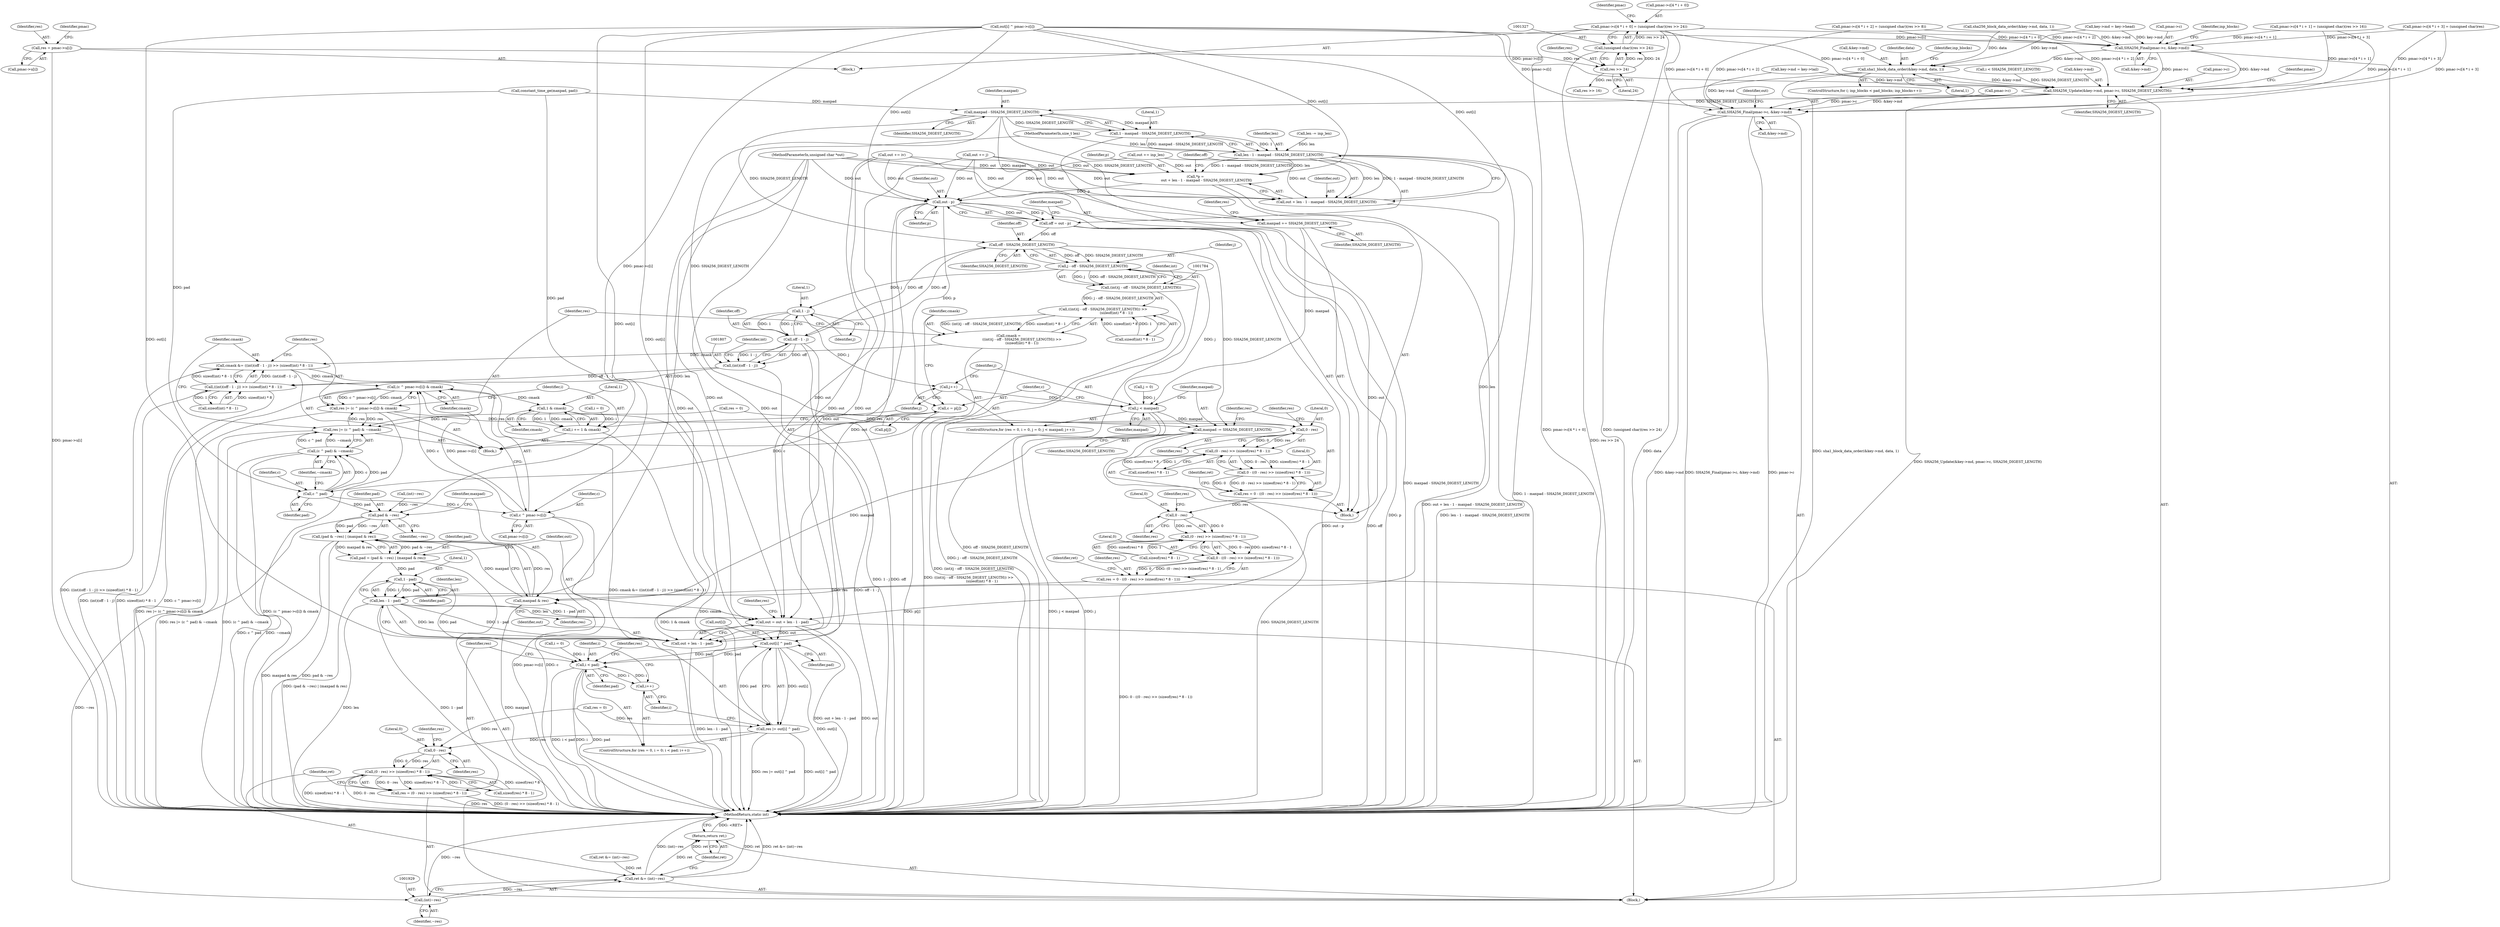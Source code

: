 digraph "0_openssl_68595c0c2886e7942a14f98c17a55a88afb6c292_0@array" {
"1001316" [label="(Call,pmac->c[4 * i + 0] = (unsigned char)(res >> 24))"];
"1001326" [label="(Call,(unsigned char)(res >> 24))"];
"1001328" [label="(Call,res >> 24)"];
"1001309" [label="(Call,res = pmac->u[i])"];
"1001632" [label="(Call,SHA256_Final(pmac->c, &key->md))"];
"1001696" [label="(Call,sha1_block_data_order(&key->md, data, 1))"];
"1001710" [label="(Call,SHA256_Update(&key->md, pmac->c, SHA256_DIGEST_LENGTH))"];
"1001719" [label="(Call,SHA256_Final(pmac->c, &key->md))"];
"1001743" [label="(Call,maxpad - SHA256_DIGEST_LENGTH)"];
"1001741" [label="(Call,1 - maxpad - SHA256_DIGEST_LENGTH)"];
"1001739" [label="(Call,len - 1 - maxpad - SHA256_DIGEST_LENGTH)"];
"1001735" [label="(Call,*p =\n                    out + len - 1 - maxpad - SHA256_DIGEST_LENGTH)"];
"1001749" [label="(Call,out - p)"];
"1001747" [label="(Call,off = out - p)"];
"1001787" [label="(Call,off - SHA256_DIGEST_LENGTH)"];
"1001785" [label="(Call,j - off - SHA256_DIGEST_LENGTH)"];
"1001783" [label="(Call,(int)(j - off - SHA256_DIGEST_LENGTH))"];
"1001782" [label="(Call,((int)(j - off - SHA256_DIGEST_LENGTH)) >>\n                        (sizeof(int) * 8 - 1))"];
"1001780" [label="(Call,cmask =\n                        ((int)(j - off - SHA256_DIGEST_LENGTH)) >>\n                        (sizeof(int) * 8 - 1))"];
"1001803" [label="(Call,cmask &= ((int)(off - 1 - j)) >> (sizeof(int) * 8 - 1))"];
"1001821" [label="(Call,(c ^ pmac->c[i]) & cmask)"];
"1001819" [label="(Call,res |= (c ^ pmac->c[i]) & cmask)"];
"1001796" [label="(Call,res |= (c ^ pad) & ~cmask)"];
"1001843" [label="(Call,0 - res)"];
"1001842" [label="(Call,(0 - res) >> (sizeof(res) * 8 - 1))"];
"1001840" [label="(Call,0 - ((0 - res) >> (sizeof(res) * 8 - 1)))"];
"1001838" [label="(Call,res = 0 - ((0 - res) >> (sizeof(res) * 8 - 1)))"];
"1001862" [label="(Call,0 - res)"];
"1001861" [label="(Call,(0 - res) >> (sizeof(res) * 8 - 1))"];
"1001859" [label="(Call,0 - ((0 - res) >> (sizeof(res) * 8 - 1)))"];
"1001857" [label="(Call,res = 0 - ((0 - res) >> (sizeof(res) * 8 - 1)))"];
"1001882" [label="(Call,maxpad & res)"];
"1001878" [label="(Call,(pad & ~res) | (maxpad & res))"];
"1001876" [label="(Call,pad = (pad & ~res) | (maxpad & res))"];
"1001891" [label="(Call,1 - pad)"];
"1001889" [label="(Call,len - 1 - pad)"];
"1001885" [label="(Call,out = out + len - 1 - pad)"];
"1001909" [label="(Call,out[i] ^ pad)"];
"1001902" [label="(Call,i < pad)"];
"1001905" [label="(Call,i++)"];
"1001907" [label="(Call,res |= out[i] ^ pad)"];
"1001917" [label="(Call,0 - res)"];
"1001916" [label="(Call,(0 - res) >> (sizeof(res) * 8 - 1))"];
"1001914" [label="(Call,res = (0 - res) >> (sizeof(res) * 8 - 1))"];
"1001887" [label="(Call,out + len - 1 - pad)"];
"1001832" [label="(Call,1 & cmask)"];
"1001830" [label="(Call,i += 1 & cmask)"];
"1001810" [label="(Call,1 - j)"];
"1001772" [label="(Call,j++)"];
"1001769" [label="(Call,j < maxpad)"];
"1001835" [label="(Call,maxpad -= SHA256_DIGEST_LENGTH)"];
"1001808" [label="(Call,off - 1 - j)"];
"1001806" [label="(Call,(int)(off - 1 - j))"];
"1001805" [label="(Call,((int)(off - 1 - j)) >> (sizeof(int) * 8 - 1))"];
"1001775" [label="(Call,c = p[j])"];
"1001799" [label="(Call,c ^ pad)"];
"1001798" [label="(Call,(c ^ pad) & ~cmask)"];
"1001822" [label="(Call,c ^ pmac->c[i])"];
"1001879" [label="(Call,pad & ~res)"];
"1001928" [label="(Call,(int)~res)"];
"1001926" [label="(Call,ret &= (int)~res)"];
"1001931" [label="(Return,return ret;)"];
"1001737" [label="(Call,out + len - 1 - maxpad - SHA256_DIGEST_LENGTH)"];
"1001754" [label="(Call,maxpad += SHA256_DIGEST_LENGTH)"];
"1001816" [label="(Identifier,int)"];
"1001883" [label="(Identifier,maxpad)"];
"1001757" [label="(ControlStructure,for (res = 0, i = 0, j = 0; j < maxpad; j++))"];
"1001890" [label="(Identifier,len)"];
"1001914" [label="(Call,res = (0 - res) >> (sizeof(res) * 8 - 1))"];
"1001809" [label="(Identifier,off)"];
"1001346" [label="(Call,pmac->c[4 * i + 2] = (unsigned char)(res >> 8))"];
"1001879" [label="(Call,pad & ~res)"];
"1001906" [label="(Identifier,i)"];
"1001878" [label="(Call,(pad & ~res) | (maxpad & res))"];
"1000724" [label="(Call,out += j)"];
"1001861" [label="(Call,(0 - res) >> (sizeof(res) * 8 - 1))"];
"1001835" [label="(Call,maxpad -= SHA256_DIGEST_LENGTH)"];
"1001743" [label="(Call,maxpad - SHA256_DIGEST_LENGTH)"];
"1001775" [label="(Call,c = p[j])"];
"1001834" [label="(Identifier,cmask)"];
"1001763" [label="(Call,i = 0)"];
"1001696" [label="(Call,sha1_block_data_order(&key->md, data, 1))"];
"1001888" [label="(Identifier,out)"];
"1001690" [label="(ControlStructure,for (; inp_blocks < pad_blocks; inp_blocks++))"];
"1001715" [label="(Call,pmac->c)"];
"1001843" [label="(Call,0 - res)"];
"1001361" [label="(Call,pmac->c[4 * i + 3] = (unsigned char)res)"];
"1001771" [label="(Identifier,maxpad)"];
"1000125" [label="(MethodParameterIn,unsigned char *out)"];
"1001824" [label="(Call,pmac->c[i])"];
"1001842" [label="(Call,(0 - res) >> (sizeof(res) * 8 - 1))"];
"1001710" [label="(Call,SHA256_Update(&key->md, pmac->c, SHA256_DIGEST_LENGTH))"];
"1001857" [label="(Call,res = 0 - ((0 - res) >> (sizeof(res) * 8 - 1)))"];
"1001772" [label="(Call,j++)"];
"1001748" [label="(Identifier,off)"];
"1001833" [label="(Literal,1)"];
"1001887" [label="(Call,out + len - 1 - pad)"];
"1001822" [label="(Call,c ^ pmac->c[i])"];
"1001904" [label="(Identifier,pad)"];
"1001923" [label="(Identifier,res)"];
"1001770" [label="(Identifier,j)"];
"1001701" [label="(Identifier,data)"];
"1001899" [label="(Call,i = 0)"];
"1001917" [label="(Call,0 - res)"];
"1001849" [label="(Identifier,res)"];
"1001787" [label="(Call,off - SHA256_DIGEST_LENGTH)"];
"1001853" [label="(Identifier,ret)"];
"1001821" [label="(Call,(c ^ pmac->c[i]) & cmask)"];
"1001760" [label="(Identifier,res)"];
"1001328" [label="(Call,res >> 24)"];
"1001636" [label="(Call,&key->md)"];
"1001865" [label="(Call,sizeof(res) * 8 - 1)"];
"1001308" [label="(Block,)"];
"1001863" [label="(Literal,0)"];
"1001920" [label="(Call,sizeof(res) * 8 - 1)"];
"1001932" [label="(Identifier,ret)"];
"1001697" [label="(Call,&key->md)"];
"1001383" [label="(Call,sha256_block_data_order(&key->md, data, 1))"];
"1001310" [label="(Identifier,res)"];
"1001644" [label="(Identifier,inp_blocks)"];
"1001800" [label="(Identifier,c)"];
"1000127" [label="(MethodParameterIn,size_t len)"];
"1001805" [label="(Call,((int)(off - 1 - j)) >> (sizeof(int) * 8 - 1))"];
"1001896" [label="(Call,res = 0)"];
"1001632" [label="(Call,SHA256_Final(pmac->c, &key->md))"];
"1001808" [label="(Call,off - 1 - j)"];
"1001777" [label="(Call,p[j])"];
"1001893" [label="(Identifier,pad)"];
"1001845" [label="(Identifier,res)"];
"1001931" [label="(Return,return ret;)"];
"1001334" [label="(Identifier,pmac)"];
"1001782" [label="(Call,((int)(j - off - SHA256_DIGEST_LENGTH)) >>\n                        (sizeof(int) * 8 - 1))"];
"1001892" [label="(Literal,1)"];
"1001858" [label="(Identifier,res)"];
"1001723" [label="(Call,&key->md)"];
"1001773" [label="(Identifier,j)"];
"1001786" [label="(Identifier,j)"];
"1001740" [label="(Identifier,len)"];
"1001733" [label="(Block,)"];
"1001823" [label="(Identifier,c)"];
"1001859" [label="(Call,0 - ((0 - res) >> (sizeof(res) * 8 - 1)))"];
"1001739" [label="(Call,len - 1 - maxpad - SHA256_DIGEST_LENGTH)"];
"1001903" [label="(Identifier,i)"];
"1001840" [label="(Call,0 - ((0 - res) >> (sizeof(res) * 8 - 1)))"];
"1001781" [label="(Identifier,cmask)"];
"1001884" [label="(Identifier,res)"];
"1001702" [label="(Literal,1)"];
"1001735" [label="(Call,*p =\n                    out + len - 1 - maxpad - SHA256_DIGEST_LENGTH)"];
"1001316" [label="(Call,pmac->c[4 * i + 0] = (unsigned char)(res >> 24))"];
"1000580" [label="(Call,out += iv)"];
"1001798" [label="(Call,(c ^ pad) & ~cmask)"];
"1001876" [label="(Call,pad = (pad & ~res) | (maxpad & res))"];
"1001769" [label="(Call,j < maxpad)"];
"1001343" [label="(Call,res >> 16)"];
"1001727" [label="(Call,out += inp_len)"];
"1001793" [label="(Identifier,int)"];
"1001930" [label="(Identifier,~res)"];
"1001633" [label="(Call,pmac->c)"];
"1001891" [label="(Call,1 - pad)"];
"1001728" [label="(Identifier,out)"];
"1000546" [label="(Call,i < SHA256_DIGEST_LENGTH)"];
"1001846" [label="(Call,sizeof(res) * 8 - 1)"];
"1001860" [label="(Literal,0)"];
"1001317" [label="(Call,pmac->c[4 * i + 0])"];
"1001796" [label="(Call,res |= (c ^ pad) & ~cmask)"];
"1001711" [label="(Call,&key->md)"];
"1001839" [label="(Identifier,res)"];
"1001928" [label="(Call,(int)~res)"];
"1001915" [label="(Identifier,res)"];
"1001802" [label="(Identifier,~cmask)"];
"1001841" [label="(Literal,0)"];
"1001873" [label="(Call,(int)~res)"];
"1001913" [label="(Identifier,pad)"];
"1001751" [label="(Identifier,p)"];
"1001776" [label="(Identifier,c)"];
"1001927" [label="(Identifier,ret)"];
"1001905" [label="(Call,i++)"];
"1001780" [label="(Call,cmask =\n                        ((int)(j - off - SHA256_DIGEST_LENGTH)) >>\n                        (sizeof(int) * 8 - 1))"];
"1001754" [label="(Call,maxpad += SHA256_DIGEST_LENGTH)"];
"1001804" [label="(Identifier,cmask)"];
"1001907" [label="(Call,res |= out[i] ^ pad)"];
"1001801" [label="(Identifier,pad)"];
"1001737" [label="(Call,out + len - 1 - maxpad - SHA256_DIGEST_LENGTH)"];
"1001785" [label="(Call,j - off - SHA256_DIGEST_LENGTH)"];
"1001755" [label="(Identifier,maxpad)"];
"1001872" [label="(Identifier,ret)"];
"1000496" [label="(Block,)"];
"1001720" [label="(Call,pmac->c)"];
"1001812" [label="(Identifier,j)"];
"1001790" [label="(Call,sizeof(int) * 8 - 1)"];
"1001788" [label="(Identifier,off)"];
"1001783" [label="(Call,(int)(j - off - SHA256_DIGEST_LENGTH))"];
"1001889" [label="(Call,len - 1 - pad)"];
"1001944" [label="(MethodReturn,static int)"];
"1001909" [label="(Call,out[i] ^ pad)"];
"1001910" [label="(Call,out[i])"];
"1001703" [label="(Call,key->md = key->tail)"];
"1001730" [label="(Call,len -= inp_len)"];
"1001844" [label="(Literal,0)"];
"1001719" [label="(Call,SHA256_Final(pmac->c, &key->md))"];
"1001882" [label="(Call,maxpad & res)"];
"1001326" [label="(Call,(unsigned char)(res >> 24))"];
"1001311" [label="(Call,pmac->u[i])"];
"1001744" [label="(Identifier,maxpad)"];
"1001797" [label="(Identifier,res)"];
"1001819" [label="(Call,res |= (c ^ pmac->c[i]) & cmask)"];
"1001799" [label="(Call,c ^ pad)"];
"1001871" [label="(Call,ret &= (int)~res)"];
"1001820" [label="(Identifier,res)"];
"1001747" [label="(Call,off = out - p)"];
"1001880" [label="(Identifier,pad)"];
"1001902" [label="(Call,i < pad)"];
"1001750" [label="(Identifier,out)"];
"1001916" [label="(Call,(0 - res) >> (sizeof(res) * 8 - 1))"];
"1001745" [label="(Identifier,SHA256_DIGEST_LENGTH)"];
"1001741" [label="(Call,1 - maxpad - SHA256_DIGEST_LENGTH)"];
"1001897" [label="(Identifier,res)"];
"1001806" [label="(Call,(int)(off - 1 - j))"];
"1001832" [label="(Call,1 & cmask)"];
"1001718" [label="(Identifier,SHA256_DIGEST_LENGTH)"];
"1001742" [label="(Literal,1)"];
"1001836" [label="(Identifier,maxpad)"];
"1001831" [label="(Identifier,i)"];
"1001926" [label="(Call,ret &= (int)~res)"];
"1001908" [label="(Identifier,res)"];
"1001868" [label="(Identifier,res)"];
"1000629" [label="(Call,constant_time_ge(maxpad, pad))"];
"1001736" [label="(Identifier,p)"];
"1001329" [label="(Identifier,res)"];
"1001695" [label="(Identifier,inp_blocks)"];
"1001331" [label="(Call,pmac->c[4 * i + 1] = (unsigned char)(res >> 16))"];
"1000553" [label="(Call,out[i] ^ pmac->c[i])"];
"1001862" [label="(Call,0 - res)"];
"1001829" [label="(Identifier,cmask)"];
"1001813" [label="(Call,sizeof(int) * 8 - 1)"];
"1001738" [label="(Identifier,out)"];
"1001881" [label="(Identifier,~res)"];
"1001803" [label="(Call,cmask &= ((int)(off - 1 - j)) >> (sizeof(int) * 8 - 1))"];
"1001918" [label="(Literal,0)"];
"1001885" [label="(Call,out = out + len - 1 - pad)"];
"1001330" [label="(Literal,24)"];
"1001810" [label="(Call,1 - j)"];
"1001811" [label="(Literal,1)"];
"1001721" [label="(Identifier,pmac)"];
"1000669" [label="(Call,key->md = key->head)"];
"1001774" [label="(Block,)"];
"1001894" [label="(ControlStructure,for (res = 0, i = 0; i < pad; i++))"];
"1001749" [label="(Call,out - p)"];
"1001759" [label="(Call,res = 0)"];
"1001877" [label="(Identifier,pad)"];
"1001886" [label="(Identifier,out)"];
"1001838" [label="(Call,res = 0 - ((0 - res) >> (sizeof(res) * 8 - 1)))"];
"1001766" [label="(Call,j = 0)"];
"1001837" [label="(Identifier,SHA256_DIGEST_LENGTH)"];
"1001919" [label="(Identifier,res)"];
"1001756" [label="(Identifier,SHA256_DIGEST_LENGTH)"];
"1001319" [label="(Identifier,pmac)"];
"1001864" [label="(Identifier,res)"];
"1001309" [label="(Call,res = pmac->u[i])"];
"1001830" [label="(Call,i += 1 & cmask)"];
"1001789" [label="(Identifier,SHA256_DIGEST_LENGTH)"];
"1001316" -> "1001308"  [label="AST: "];
"1001316" -> "1001326"  [label="CFG: "];
"1001317" -> "1001316"  [label="AST: "];
"1001326" -> "1001316"  [label="AST: "];
"1001334" -> "1001316"  [label="CFG: "];
"1001316" -> "1001944"  [label="DDG: (unsigned char)(res >> 24)"];
"1001316" -> "1001944"  [label="DDG: pmac->c[4 * i + 0]"];
"1001326" -> "1001316"  [label="DDG: res >> 24"];
"1001316" -> "1001632"  [label="DDG: pmac->c[4 * i + 0]"];
"1001316" -> "1001710"  [label="DDG: pmac->c[4 * i + 0]"];
"1001316" -> "1001719"  [label="DDG: pmac->c[4 * i + 0]"];
"1001326" -> "1001328"  [label="CFG: "];
"1001327" -> "1001326"  [label="AST: "];
"1001328" -> "1001326"  [label="AST: "];
"1001326" -> "1001944"  [label="DDG: res >> 24"];
"1001328" -> "1001326"  [label="DDG: res"];
"1001328" -> "1001326"  [label="DDG: 24"];
"1001328" -> "1001330"  [label="CFG: "];
"1001329" -> "1001328"  [label="AST: "];
"1001330" -> "1001328"  [label="AST: "];
"1001309" -> "1001328"  [label="DDG: res"];
"1001328" -> "1001343"  [label="DDG: res"];
"1001309" -> "1001308"  [label="AST: "];
"1001309" -> "1001311"  [label="CFG: "];
"1001310" -> "1001309"  [label="AST: "];
"1001311" -> "1001309"  [label="AST: "];
"1001319" -> "1001309"  [label="CFG: "];
"1001309" -> "1001944"  [label="DDG: pmac->u[i]"];
"1001632" -> "1000496"  [label="AST: "];
"1001632" -> "1001636"  [label="CFG: "];
"1001633" -> "1001632"  [label="AST: "];
"1001636" -> "1001632"  [label="AST: "];
"1001644" -> "1001632"  [label="CFG: "];
"1001331" -> "1001632"  [label="DDG: pmac->c[4 * i + 1]"];
"1000553" -> "1001632"  [label="DDG: pmac->c[i]"];
"1001346" -> "1001632"  [label="DDG: pmac->c[4 * i + 2]"];
"1001361" -> "1001632"  [label="DDG: pmac->c[4 * i + 3]"];
"1001383" -> "1001632"  [label="DDG: &key->md"];
"1000669" -> "1001632"  [label="DDG: key->md"];
"1001632" -> "1001696"  [label="DDG: &key->md"];
"1001632" -> "1001710"  [label="DDG: &key->md"];
"1001632" -> "1001710"  [label="DDG: pmac->c"];
"1001696" -> "1001690"  [label="AST: "];
"1001696" -> "1001702"  [label="CFG: "];
"1001697" -> "1001696"  [label="AST: "];
"1001701" -> "1001696"  [label="AST: "];
"1001702" -> "1001696"  [label="AST: "];
"1001695" -> "1001696"  [label="CFG: "];
"1001696" -> "1001944"  [label="DDG: sha1_block_data_order(&key->md, data, 1)"];
"1001696" -> "1001944"  [label="DDG: data"];
"1000669" -> "1001696"  [label="DDG: key->md"];
"1001383" -> "1001696"  [label="DDG: data"];
"1001696" -> "1001710"  [label="DDG: &key->md"];
"1001710" -> "1000496"  [label="AST: "];
"1001710" -> "1001718"  [label="CFG: "];
"1001711" -> "1001710"  [label="AST: "];
"1001715" -> "1001710"  [label="AST: "];
"1001718" -> "1001710"  [label="AST: "];
"1001721" -> "1001710"  [label="CFG: "];
"1001710" -> "1001944"  [label="DDG: SHA256_Update(&key->md, pmac->c, SHA256_DIGEST_LENGTH)"];
"1001703" -> "1001710"  [label="DDG: key->md"];
"1001331" -> "1001710"  [label="DDG: pmac->c[4 * i + 1]"];
"1001346" -> "1001710"  [label="DDG: pmac->c[4 * i + 2]"];
"1001361" -> "1001710"  [label="DDG: pmac->c[4 * i + 3]"];
"1000553" -> "1001710"  [label="DDG: pmac->c[i]"];
"1000546" -> "1001710"  [label="DDG: SHA256_DIGEST_LENGTH"];
"1001710" -> "1001719"  [label="DDG: pmac->c"];
"1001710" -> "1001719"  [label="DDG: &key->md"];
"1001710" -> "1001743"  [label="DDG: SHA256_DIGEST_LENGTH"];
"1001719" -> "1000496"  [label="AST: "];
"1001719" -> "1001723"  [label="CFG: "];
"1001720" -> "1001719"  [label="AST: "];
"1001723" -> "1001719"  [label="AST: "];
"1001728" -> "1001719"  [label="CFG: "];
"1001719" -> "1001944"  [label="DDG: SHA256_Final(pmac->c, &key->md)"];
"1001719" -> "1001944"  [label="DDG: pmac->c"];
"1001719" -> "1001944"  [label="DDG: &key->md"];
"1001331" -> "1001719"  [label="DDG: pmac->c[4 * i + 1]"];
"1000553" -> "1001719"  [label="DDG: pmac->c[i]"];
"1001346" -> "1001719"  [label="DDG: pmac->c[4 * i + 2]"];
"1001361" -> "1001719"  [label="DDG: pmac->c[4 * i + 3]"];
"1001703" -> "1001719"  [label="DDG: key->md"];
"1001743" -> "1001741"  [label="AST: "];
"1001743" -> "1001745"  [label="CFG: "];
"1001744" -> "1001743"  [label="AST: "];
"1001745" -> "1001743"  [label="AST: "];
"1001741" -> "1001743"  [label="CFG: "];
"1001743" -> "1001741"  [label="DDG: maxpad"];
"1001743" -> "1001741"  [label="DDG: SHA256_DIGEST_LENGTH"];
"1000629" -> "1001743"  [label="DDG: maxpad"];
"1001743" -> "1001754"  [label="DDG: SHA256_DIGEST_LENGTH"];
"1001743" -> "1001754"  [label="DDG: maxpad"];
"1001743" -> "1001787"  [label="DDG: SHA256_DIGEST_LENGTH"];
"1001743" -> "1001835"  [label="DDG: SHA256_DIGEST_LENGTH"];
"1001741" -> "1001739"  [label="AST: "];
"1001742" -> "1001741"  [label="AST: "];
"1001739" -> "1001741"  [label="CFG: "];
"1001741" -> "1001944"  [label="DDG: maxpad - SHA256_DIGEST_LENGTH"];
"1001741" -> "1001739"  [label="DDG: 1"];
"1001741" -> "1001739"  [label="DDG: maxpad - SHA256_DIGEST_LENGTH"];
"1001739" -> "1001737"  [label="AST: "];
"1001740" -> "1001739"  [label="AST: "];
"1001737" -> "1001739"  [label="CFG: "];
"1001739" -> "1001944"  [label="DDG: 1 - maxpad - SHA256_DIGEST_LENGTH"];
"1001739" -> "1001735"  [label="DDG: len"];
"1001739" -> "1001735"  [label="DDG: 1 - maxpad - SHA256_DIGEST_LENGTH"];
"1001739" -> "1001737"  [label="DDG: len"];
"1001739" -> "1001737"  [label="DDG: 1 - maxpad - SHA256_DIGEST_LENGTH"];
"1001730" -> "1001739"  [label="DDG: len"];
"1000127" -> "1001739"  [label="DDG: len"];
"1001739" -> "1001889"  [label="DDG: len"];
"1001735" -> "1001733"  [label="AST: "];
"1001735" -> "1001737"  [label="CFG: "];
"1001736" -> "1001735"  [label="AST: "];
"1001737" -> "1001735"  [label="AST: "];
"1001748" -> "1001735"  [label="CFG: "];
"1001735" -> "1001944"  [label="DDG: out + len - 1 - maxpad - SHA256_DIGEST_LENGTH"];
"1001727" -> "1001735"  [label="DDG: out"];
"1000553" -> "1001735"  [label="DDG: out[i]"];
"1000125" -> "1001735"  [label="DDG: out"];
"1000580" -> "1001735"  [label="DDG: out"];
"1000724" -> "1001735"  [label="DDG: out"];
"1001735" -> "1001749"  [label="DDG: p"];
"1001749" -> "1001747"  [label="AST: "];
"1001749" -> "1001751"  [label="CFG: "];
"1001750" -> "1001749"  [label="AST: "];
"1001751" -> "1001749"  [label="AST: "];
"1001747" -> "1001749"  [label="CFG: "];
"1001749" -> "1001944"  [label="DDG: p"];
"1001749" -> "1001747"  [label="DDG: out"];
"1001749" -> "1001747"  [label="DDG: p"];
"1000553" -> "1001749"  [label="DDG: out[i]"];
"1000125" -> "1001749"  [label="DDG: out"];
"1000580" -> "1001749"  [label="DDG: out"];
"1001727" -> "1001749"  [label="DDG: out"];
"1000724" -> "1001749"  [label="DDG: out"];
"1001749" -> "1001775"  [label="DDG: p"];
"1001749" -> "1001885"  [label="DDG: out"];
"1001749" -> "1001887"  [label="DDG: out"];
"1001747" -> "1001733"  [label="AST: "];
"1001748" -> "1001747"  [label="AST: "];
"1001755" -> "1001747"  [label="CFG: "];
"1001747" -> "1001944"  [label="DDG: off"];
"1001747" -> "1001944"  [label="DDG: out - p"];
"1001747" -> "1001787"  [label="DDG: off"];
"1001787" -> "1001785"  [label="AST: "];
"1001787" -> "1001789"  [label="CFG: "];
"1001788" -> "1001787"  [label="AST: "];
"1001789" -> "1001787"  [label="AST: "];
"1001785" -> "1001787"  [label="CFG: "];
"1001787" -> "1001785"  [label="DDG: off"];
"1001787" -> "1001785"  [label="DDG: SHA256_DIGEST_LENGTH"];
"1001808" -> "1001787"  [label="DDG: off"];
"1001787" -> "1001808"  [label="DDG: off"];
"1001787" -> "1001835"  [label="DDG: SHA256_DIGEST_LENGTH"];
"1001785" -> "1001783"  [label="AST: "];
"1001786" -> "1001785"  [label="AST: "];
"1001783" -> "1001785"  [label="CFG: "];
"1001785" -> "1001944"  [label="DDG: off - SHA256_DIGEST_LENGTH"];
"1001785" -> "1001783"  [label="DDG: j"];
"1001785" -> "1001783"  [label="DDG: off - SHA256_DIGEST_LENGTH"];
"1001769" -> "1001785"  [label="DDG: j"];
"1001785" -> "1001810"  [label="DDG: j"];
"1001783" -> "1001782"  [label="AST: "];
"1001784" -> "1001783"  [label="AST: "];
"1001793" -> "1001783"  [label="CFG: "];
"1001783" -> "1001944"  [label="DDG: j - off - SHA256_DIGEST_LENGTH"];
"1001783" -> "1001782"  [label="DDG: j - off - SHA256_DIGEST_LENGTH"];
"1001782" -> "1001780"  [label="AST: "];
"1001782" -> "1001790"  [label="CFG: "];
"1001790" -> "1001782"  [label="AST: "];
"1001780" -> "1001782"  [label="CFG: "];
"1001782" -> "1001944"  [label="DDG: (int)(j - off - SHA256_DIGEST_LENGTH)"];
"1001782" -> "1001780"  [label="DDG: (int)(j - off - SHA256_DIGEST_LENGTH)"];
"1001782" -> "1001780"  [label="DDG: sizeof(int) * 8 - 1"];
"1001790" -> "1001782"  [label="DDG: sizeof(int) * 8"];
"1001790" -> "1001782"  [label="DDG: 1"];
"1001780" -> "1001774"  [label="AST: "];
"1001781" -> "1001780"  [label="AST: "];
"1001797" -> "1001780"  [label="CFG: "];
"1001780" -> "1001944"  [label="DDG: ((int)(j - off - SHA256_DIGEST_LENGTH)) >>\n                        (sizeof(int) * 8 - 1)"];
"1001780" -> "1001803"  [label="DDG: cmask"];
"1001803" -> "1001774"  [label="AST: "];
"1001803" -> "1001805"  [label="CFG: "];
"1001804" -> "1001803"  [label="AST: "];
"1001805" -> "1001803"  [label="AST: "];
"1001820" -> "1001803"  [label="CFG: "];
"1001803" -> "1001944"  [label="DDG: ((int)(off - 1 - j)) >> (sizeof(int) * 8 - 1)"];
"1001803" -> "1001944"  [label="DDG: cmask &= ((int)(off - 1 - j)) >> (sizeof(int) * 8 - 1)"];
"1001805" -> "1001803"  [label="DDG: (int)(off - 1 - j)"];
"1001805" -> "1001803"  [label="DDG: sizeof(int) * 8 - 1"];
"1001803" -> "1001821"  [label="DDG: cmask"];
"1001821" -> "1001819"  [label="AST: "];
"1001821" -> "1001829"  [label="CFG: "];
"1001822" -> "1001821"  [label="AST: "];
"1001829" -> "1001821"  [label="AST: "];
"1001819" -> "1001821"  [label="CFG: "];
"1001821" -> "1001944"  [label="DDG: c ^ pmac->c[i]"];
"1001821" -> "1001819"  [label="DDG: c ^ pmac->c[i]"];
"1001821" -> "1001819"  [label="DDG: cmask"];
"1001822" -> "1001821"  [label="DDG: c"];
"1001822" -> "1001821"  [label="DDG: pmac->c[i]"];
"1001821" -> "1001832"  [label="DDG: cmask"];
"1001819" -> "1001774"  [label="AST: "];
"1001820" -> "1001819"  [label="AST: "];
"1001831" -> "1001819"  [label="CFG: "];
"1001819" -> "1001944"  [label="DDG: res |= (c ^ pmac->c[i]) & cmask"];
"1001819" -> "1001944"  [label="DDG: (c ^ pmac->c[i]) & cmask"];
"1001819" -> "1001796"  [label="DDG: res"];
"1001796" -> "1001819"  [label="DDG: res"];
"1001819" -> "1001843"  [label="DDG: res"];
"1001796" -> "1001774"  [label="AST: "];
"1001796" -> "1001798"  [label="CFG: "];
"1001797" -> "1001796"  [label="AST: "];
"1001798" -> "1001796"  [label="AST: "];
"1001804" -> "1001796"  [label="CFG: "];
"1001796" -> "1001944"  [label="DDG: res |= (c ^ pad) & ~cmask"];
"1001796" -> "1001944"  [label="DDG: (c ^ pad) & ~cmask"];
"1001759" -> "1001796"  [label="DDG: res"];
"1001798" -> "1001796"  [label="DDG: c ^ pad"];
"1001798" -> "1001796"  [label="DDG: ~cmask"];
"1001843" -> "1001842"  [label="AST: "];
"1001843" -> "1001845"  [label="CFG: "];
"1001844" -> "1001843"  [label="AST: "];
"1001845" -> "1001843"  [label="AST: "];
"1001849" -> "1001843"  [label="CFG: "];
"1001843" -> "1001842"  [label="DDG: 0"];
"1001843" -> "1001842"  [label="DDG: res"];
"1001759" -> "1001843"  [label="DDG: res"];
"1001842" -> "1001840"  [label="AST: "];
"1001842" -> "1001846"  [label="CFG: "];
"1001846" -> "1001842"  [label="AST: "];
"1001840" -> "1001842"  [label="CFG: "];
"1001842" -> "1001840"  [label="DDG: 0 - res"];
"1001842" -> "1001840"  [label="DDG: sizeof(res) * 8 - 1"];
"1001846" -> "1001842"  [label="DDG: sizeof(res) * 8"];
"1001846" -> "1001842"  [label="DDG: 1"];
"1001840" -> "1001838"  [label="AST: "];
"1001841" -> "1001840"  [label="AST: "];
"1001838" -> "1001840"  [label="CFG: "];
"1001840" -> "1001838"  [label="DDG: 0"];
"1001840" -> "1001838"  [label="DDG: (0 - res) >> (sizeof(res) * 8 - 1)"];
"1001838" -> "1001733"  [label="AST: "];
"1001839" -> "1001838"  [label="AST: "];
"1001853" -> "1001838"  [label="CFG: "];
"1001838" -> "1001862"  [label="DDG: res"];
"1001862" -> "1001861"  [label="AST: "];
"1001862" -> "1001864"  [label="CFG: "];
"1001863" -> "1001862"  [label="AST: "];
"1001864" -> "1001862"  [label="AST: "];
"1001868" -> "1001862"  [label="CFG: "];
"1001862" -> "1001861"  [label="DDG: 0"];
"1001862" -> "1001861"  [label="DDG: res"];
"1001861" -> "1001859"  [label="AST: "];
"1001861" -> "1001865"  [label="CFG: "];
"1001865" -> "1001861"  [label="AST: "];
"1001859" -> "1001861"  [label="CFG: "];
"1001861" -> "1001859"  [label="DDG: 0 - res"];
"1001861" -> "1001859"  [label="DDG: sizeof(res) * 8 - 1"];
"1001865" -> "1001861"  [label="DDG: sizeof(res) * 8"];
"1001865" -> "1001861"  [label="DDG: 1"];
"1001859" -> "1001857"  [label="AST: "];
"1001860" -> "1001859"  [label="AST: "];
"1001857" -> "1001859"  [label="CFG: "];
"1001859" -> "1001857"  [label="DDG: 0"];
"1001859" -> "1001857"  [label="DDG: (0 - res) >> (sizeof(res) * 8 - 1)"];
"1001857" -> "1000496"  [label="AST: "];
"1001858" -> "1001857"  [label="AST: "];
"1001872" -> "1001857"  [label="CFG: "];
"1001857" -> "1001944"  [label="DDG: 0 - ((0 - res) >> (sizeof(res) * 8 - 1))"];
"1001857" -> "1001882"  [label="DDG: res"];
"1001882" -> "1001878"  [label="AST: "];
"1001882" -> "1001884"  [label="CFG: "];
"1001883" -> "1001882"  [label="AST: "];
"1001884" -> "1001882"  [label="AST: "];
"1001878" -> "1001882"  [label="CFG: "];
"1001882" -> "1001944"  [label="DDG: maxpad"];
"1001882" -> "1001878"  [label="DDG: maxpad"];
"1001882" -> "1001878"  [label="DDG: res"];
"1001835" -> "1001882"  [label="DDG: maxpad"];
"1001878" -> "1001876"  [label="AST: "];
"1001879" -> "1001878"  [label="AST: "];
"1001876" -> "1001878"  [label="CFG: "];
"1001878" -> "1001944"  [label="DDG: pad & ~res"];
"1001878" -> "1001944"  [label="DDG: maxpad & res"];
"1001878" -> "1001876"  [label="DDG: pad & ~res"];
"1001878" -> "1001876"  [label="DDG: maxpad & res"];
"1001879" -> "1001878"  [label="DDG: pad"];
"1001879" -> "1001878"  [label="DDG: ~res"];
"1001876" -> "1000496"  [label="AST: "];
"1001877" -> "1001876"  [label="AST: "];
"1001886" -> "1001876"  [label="CFG: "];
"1001876" -> "1001944"  [label="DDG: (pad & ~res) | (maxpad & res)"];
"1001876" -> "1001891"  [label="DDG: pad"];
"1001891" -> "1001889"  [label="AST: "];
"1001891" -> "1001893"  [label="CFG: "];
"1001892" -> "1001891"  [label="AST: "];
"1001893" -> "1001891"  [label="AST: "];
"1001889" -> "1001891"  [label="CFG: "];
"1001891" -> "1001889"  [label="DDG: 1"];
"1001891" -> "1001889"  [label="DDG: pad"];
"1001891" -> "1001902"  [label="DDG: pad"];
"1001889" -> "1001887"  [label="AST: "];
"1001890" -> "1001889"  [label="AST: "];
"1001887" -> "1001889"  [label="CFG: "];
"1001889" -> "1001944"  [label="DDG: len"];
"1001889" -> "1001944"  [label="DDG: 1 - pad"];
"1001889" -> "1001885"  [label="DDG: len"];
"1001889" -> "1001885"  [label="DDG: 1 - pad"];
"1001889" -> "1001887"  [label="DDG: len"];
"1001889" -> "1001887"  [label="DDG: 1 - pad"];
"1000127" -> "1001889"  [label="DDG: len"];
"1001885" -> "1000496"  [label="AST: "];
"1001885" -> "1001887"  [label="CFG: "];
"1001886" -> "1001885"  [label="AST: "];
"1001887" -> "1001885"  [label="AST: "];
"1001897" -> "1001885"  [label="CFG: "];
"1001885" -> "1001944"  [label="DDG: out + len - 1 - pad"];
"1001885" -> "1001944"  [label="DDG: out"];
"1000553" -> "1001885"  [label="DDG: out[i]"];
"1000125" -> "1001885"  [label="DDG: out"];
"1000580" -> "1001885"  [label="DDG: out"];
"1000724" -> "1001885"  [label="DDG: out"];
"1001885" -> "1001909"  [label="DDG: out"];
"1001909" -> "1001907"  [label="AST: "];
"1001909" -> "1001913"  [label="CFG: "];
"1001910" -> "1001909"  [label="AST: "];
"1001913" -> "1001909"  [label="AST: "];
"1001907" -> "1001909"  [label="CFG: "];
"1001909" -> "1001944"  [label="DDG: out[i]"];
"1001909" -> "1001902"  [label="DDG: pad"];
"1001909" -> "1001907"  [label="DDG: out[i]"];
"1001909" -> "1001907"  [label="DDG: pad"];
"1000553" -> "1001909"  [label="DDG: out[i]"];
"1000125" -> "1001909"  [label="DDG: out"];
"1001902" -> "1001909"  [label="DDG: pad"];
"1001902" -> "1001894"  [label="AST: "];
"1001902" -> "1001904"  [label="CFG: "];
"1001903" -> "1001902"  [label="AST: "];
"1001904" -> "1001902"  [label="AST: "];
"1001908" -> "1001902"  [label="CFG: "];
"1001915" -> "1001902"  [label="CFG: "];
"1001902" -> "1001944"  [label="DDG: pad"];
"1001902" -> "1001944"  [label="DDG: i < pad"];
"1001902" -> "1001944"  [label="DDG: i"];
"1001905" -> "1001902"  [label="DDG: i"];
"1001899" -> "1001902"  [label="DDG: i"];
"1001902" -> "1001905"  [label="DDG: i"];
"1001905" -> "1001894"  [label="AST: "];
"1001905" -> "1001906"  [label="CFG: "];
"1001906" -> "1001905"  [label="AST: "];
"1001903" -> "1001905"  [label="CFG: "];
"1001907" -> "1001894"  [label="AST: "];
"1001908" -> "1001907"  [label="AST: "];
"1001906" -> "1001907"  [label="CFG: "];
"1001907" -> "1001944"  [label="DDG: res |= out[i] ^ pad"];
"1001907" -> "1001944"  [label="DDG: out[i] ^ pad"];
"1001896" -> "1001907"  [label="DDG: res"];
"1001907" -> "1001917"  [label="DDG: res"];
"1001917" -> "1001916"  [label="AST: "];
"1001917" -> "1001919"  [label="CFG: "];
"1001918" -> "1001917"  [label="AST: "];
"1001919" -> "1001917"  [label="AST: "];
"1001923" -> "1001917"  [label="CFG: "];
"1001917" -> "1001916"  [label="DDG: 0"];
"1001917" -> "1001916"  [label="DDG: res"];
"1001896" -> "1001917"  [label="DDG: res"];
"1001916" -> "1001914"  [label="AST: "];
"1001916" -> "1001920"  [label="CFG: "];
"1001920" -> "1001916"  [label="AST: "];
"1001914" -> "1001916"  [label="CFG: "];
"1001916" -> "1001944"  [label="DDG: 0 - res"];
"1001916" -> "1001944"  [label="DDG: sizeof(res) * 8 - 1"];
"1001916" -> "1001914"  [label="DDG: 0 - res"];
"1001916" -> "1001914"  [label="DDG: sizeof(res) * 8 - 1"];
"1001920" -> "1001916"  [label="DDG: sizeof(res) * 8"];
"1001920" -> "1001916"  [label="DDG: 1"];
"1001914" -> "1000496"  [label="AST: "];
"1001915" -> "1001914"  [label="AST: "];
"1001927" -> "1001914"  [label="CFG: "];
"1001914" -> "1001944"  [label="DDG: (0 - res) >> (sizeof(res) * 8 - 1)"];
"1001914" -> "1001944"  [label="DDG: res"];
"1001888" -> "1001887"  [label="AST: "];
"1001887" -> "1001944"  [label="DDG: len - 1 - pad"];
"1000553" -> "1001887"  [label="DDG: out[i]"];
"1000125" -> "1001887"  [label="DDG: out"];
"1000580" -> "1001887"  [label="DDG: out"];
"1000724" -> "1001887"  [label="DDG: out"];
"1001832" -> "1001830"  [label="AST: "];
"1001832" -> "1001834"  [label="CFG: "];
"1001833" -> "1001832"  [label="AST: "];
"1001834" -> "1001832"  [label="AST: "];
"1001830" -> "1001832"  [label="CFG: "];
"1001832" -> "1001944"  [label="DDG: cmask"];
"1001832" -> "1001830"  [label="DDG: 1"];
"1001832" -> "1001830"  [label="DDG: cmask"];
"1001830" -> "1001774"  [label="AST: "];
"1001831" -> "1001830"  [label="AST: "];
"1001773" -> "1001830"  [label="CFG: "];
"1001830" -> "1001944"  [label="DDG: 1 & cmask"];
"1001763" -> "1001830"  [label="DDG: i"];
"1001810" -> "1001808"  [label="AST: "];
"1001810" -> "1001812"  [label="CFG: "];
"1001811" -> "1001810"  [label="AST: "];
"1001812" -> "1001810"  [label="AST: "];
"1001808" -> "1001810"  [label="CFG: "];
"1001810" -> "1001772"  [label="DDG: j"];
"1001810" -> "1001808"  [label="DDG: 1"];
"1001810" -> "1001808"  [label="DDG: j"];
"1001772" -> "1001757"  [label="AST: "];
"1001772" -> "1001773"  [label="CFG: "];
"1001773" -> "1001772"  [label="AST: "];
"1001770" -> "1001772"  [label="CFG: "];
"1001772" -> "1001769"  [label="DDG: j"];
"1001769" -> "1001757"  [label="AST: "];
"1001769" -> "1001771"  [label="CFG: "];
"1001770" -> "1001769"  [label="AST: "];
"1001771" -> "1001769"  [label="AST: "];
"1001776" -> "1001769"  [label="CFG: "];
"1001836" -> "1001769"  [label="CFG: "];
"1001769" -> "1001944"  [label="DDG: j < maxpad"];
"1001769" -> "1001944"  [label="DDG: j"];
"1001766" -> "1001769"  [label="DDG: j"];
"1001754" -> "1001769"  [label="DDG: maxpad"];
"1001769" -> "1001835"  [label="DDG: maxpad"];
"1001835" -> "1001733"  [label="AST: "];
"1001835" -> "1001837"  [label="CFG: "];
"1001836" -> "1001835"  [label="AST: "];
"1001837" -> "1001835"  [label="AST: "];
"1001839" -> "1001835"  [label="CFG: "];
"1001835" -> "1001944"  [label="DDG: SHA256_DIGEST_LENGTH"];
"1001808" -> "1001806"  [label="AST: "];
"1001809" -> "1001808"  [label="AST: "];
"1001806" -> "1001808"  [label="CFG: "];
"1001808" -> "1001944"  [label="DDG: off"];
"1001808" -> "1001944"  [label="DDG: 1 - j"];
"1001808" -> "1001806"  [label="DDG: off"];
"1001808" -> "1001806"  [label="DDG: 1 - j"];
"1001806" -> "1001805"  [label="AST: "];
"1001807" -> "1001806"  [label="AST: "];
"1001816" -> "1001806"  [label="CFG: "];
"1001806" -> "1001944"  [label="DDG: off - 1 - j"];
"1001806" -> "1001805"  [label="DDG: off - 1 - j"];
"1001805" -> "1001813"  [label="CFG: "];
"1001813" -> "1001805"  [label="AST: "];
"1001805" -> "1001944"  [label="DDG: sizeof(int) * 8 - 1"];
"1001805" -> "1001944"  [label="DDG: (int)(off - 1 - j)"];
"1001813" -> "1001805"  [label="DDG: sizeof(int) * 8"];
"1001813" -> "1001805"  [label="DDG: 1"];
"1001775" -> "1001774"  [label="AST: "];
"1001775" -> "1001777"  [label="CFG: "];
"1001776" -> "1001775"  [label="AST: "];
"1001777" -> "1001775"  [label="AST: "];
"1001781" -> "1001775"  [label="CFG: "];
"1001775" -> "1001944"  [label="DDG: p[j]"];
"1001775" -> "1001799"  [label="DDG: c"];
"1001799" -> "1001798"  [label="AST: "];
"1001799" -> "1001801"  [label="CFG: "];
"1001800" -> "1001799"  [label="AST: "];
"1001801" -> "1001799"  [label="AST: "];
"1001802" -> "1001799"  [label="CFG: "];
"1001799" -> "1001798"  [label="DDG: c"];
"1001799" -> "1001798"  [label="DDG: pad"];
"1000629" -> "1001799"  [label="DDG: pad"];
"1001799" -> "1001822"  [label="DDG: c"];
"1001799" -> "1001879"  [label="DDG: pad"];
"1001798" -> "1001802"  [label="CFG: "];
"1001802" -> "1001798"  [label="AST: "];
"1001798" -> "1001944"  [label="DDG: ~cmask"];
"1001798" -> "1001944"  [label="DDG: c ^ pad"];
"1001822" -> "1001824"  [label="CFG: "];
"1001823" -> "1001822"  [label="AST: "];
"1001824" -> "1001822"  [label="AST: "];
"1001829" -> "1001822"  [label="CFG: "];
"1001822" -> "1001944"  [label="DDG: c"];
"1001822" -> "1001944"  [label="DDG: pmac->c[i]"];
"1000553" -> "1001822"  [label="DDG: pmac->c[i]"];
"1001879" -> "1001881"  [label="CFG: "];
"1001880" -> "1001879"  [label="AST: "];
"1001881" -> "1001879"  [label="AST: "];
"1001883" -> "1001879"  [label="CFG: "];
"1000629" -> "1001879"  [label="DDG: pad"];
"1001873" -> "1001879"  [label="DDG: ~res"];
"1001879" -> "1001928"  [label="DDG: ~res"];
"1001928" -> "1001926"  [label="AST: "];
"1001928" -> "1001930"  [label="CFG: "];
"1001929" -> "1001928"  [label="AST: "];
"1001930" -> "1001928"  [label="AST: "];
"1001926" -> "1001928"  [label="CFG: "];
"1001928" -> "1001944"  [label="DDG: ~res"];
"1001928" -> "1001926"  [label="DDG: ~res"];
"1001926" -> "1000496"  [label="AST: "];
"1001927" -> "1001926"  [label="AST: "];
"1001932" -> "1001926"  [label="CFG: "];
"1001926" -> "1001944"  [label="DDG: ret &= (int)~res"];
"1001926" -> "1001944"  [label="DDG: (int)~res"];
"1001926" -> "1001944"  [label="DDG: ret"];
"1001871" -> "1001926"  [label="DDG: ret"];
"1001926" -> "1001931"  [label="DDG: ret"];
"1001931" -> "1000496"  [label="AST: "];
"1001931" -> "1001932"  [label="CFG: "];
"1001932" -> "1001931"  [label="AST: "];
"1001944" -> "1001931"  [label="CFG: "];
"1001931" -> "1001944"  [label="DDG: <RET>"];
"1001932" -> "1001931"  [label="DDG: ret"];
"1001738" -> "1001737"  [label="AST: "];
"1001737" -> "1001944"  [label="DDG: len - 1 - maxpad - SHA256_DIGEST_LENGTH"];
"1001727" -> "1001737"  [label="DDG: out"];
"1000553" -> "1001737"  [label="DDG: out[i]"];
"1000125" -> "1001737"  [label="DDG: out"];
"1000580" -> "1001737"  [label="DDG: out"];
"1000724" -> "1001737"  [label="DDG: out"];
"1001754" -> "1001733"  [label="AST: "];
"1001754" -> "1001756"  [label="CFG: "];
"1001755" -> "1001754"  [label="AST: "];
"1001756" -> "1001754"  [label="AST: "];
"1001760" -> "1001754"  [label="CFG: "];
}
